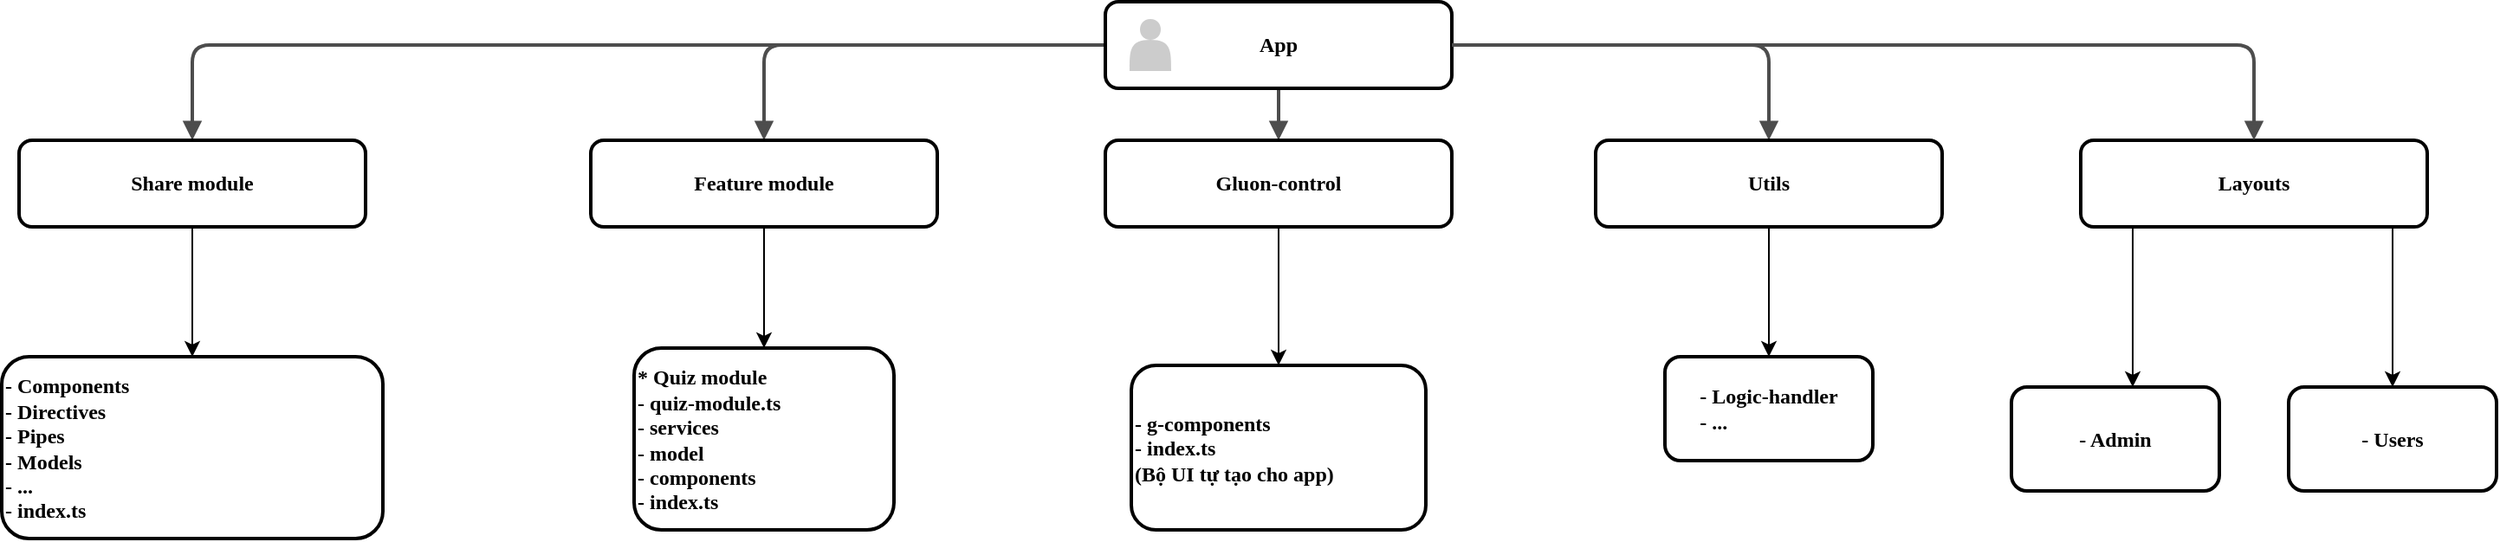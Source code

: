 <mxfile version="13.7.3" type="github">
  <diagram name="Page-1" id="19d8dcba-68ad-dc05-1034-9cf7b2a963f6">
    <mxGraphModel dx="1673" dy="896" grid="1" gridSize="10" guides="1" tooltips="1" connect="1" arrows="1" fold="1" page="1" pageScale="1" pageWidth="1100" pageHeight="850" background="#ffffff" math="0" shadow="0">
      <root>
        <mxCell id="0" />
        <mxCell id="1" parent="0" />
        <mxCell id="218ae93e1282097f-43" value="" style="edgeStyle=orthogonalEdgeStyle;rounded=1;html=1;labelBackgroundColor=none;endArrow=block;endFill=1;strokeColor=#4D4D4D;strokeWidth=2;fontFamily=Verdana;fontSize=12;fontStyle=1" parent="1" source="6257edae8c83ed4a-1" target="6257edae8c83ed4a-9" edge="1">
          <mxGeometry relative="1" as="geometry" />
        </mxCell>
        <mxCell id="218ae93e1282097f-44" value="" style="edgeStyle=orthogonalEdgeStyle;rounded=1;html=1;labelBackgroundColor=none;endArrow=block;endFill=1;strokeColor=#4D4D4D;strokeWidth=2;fontFamily=Verdana;fontSize=12;fontStyle=1" parent="1" source="6257edae8c83ed4a-1" target="218ae93e1282097f-2" edge="1">
          <mxGeometry relative="1" as="geometry" />
        </mxCell>
        <mxCell id="218ae93e1282097f-45" value="" style="edgeStyle=elbowEdgeStyle;rounded=1;html=1;labelBackgroundColor=none;endArrow=block;endFill=1;strokeColor=#4D4D4D;strokeWidth=2;fontFamily=Verdana;fontSize=12;fontStyle=1" parent="1" source="6257edae8c83ed4a-1" target="6257edae8c83ed4a-21" edge="1">
          <mxGeometry relative="1" as="geometry" />
        </mxCell>
        <mxCell id="218ae93e1282097f-46" value="" style="edgeStyle=orthogonalEdgeStyle;rounded=1;html=1;labelBackgroundColor=none;endArrow=block;endFill=1;strokeColor=#4D4D4D;strokeWidth=2;fontFamily=Verdana;fontSize=12;fontStyle=1" parent="1" source="6257edae8c83ed4a-1" target="218ae93e1282097f-8" edge="1">
          <mxGeometry relative="1" as="geometry" />
        </mxCell>
        <mxCell id="nzAxDNzZ-5YGUSqPQMZi-3" value="" style="edgeStyle=orthogonalEdgeStyle;rounded=0;orthogonalLoop=1;jettySize=auto;html=1;" edge="1" parent="1" source="218ae93e1282097f-8" target="nzAxDNzZ-5YGUSqPQMZi-2">
          <mxGeometry relative="1" as="geometry" />
        </mxCell>
        <mxCell id="218ae93e1282097f-8" value="Share module" style="whiteSpace=wrap;html=1;rounded=1;shadow=0;comic=0;strokeWidth=2;fontFamily=Verdana;align=center;fontSize=12;fontStyle=1" parent="1" vertex="1">
          <mxGeometry x="260" y="220" width="200" height="50" as="geometry" />
        </mxCell>
        <mxCell id="nzAxDNzZ-5YGUSqPQMZi-7" value="" style="edgeStyle=orthogonalEdgeStyle;rounded=0;orthogonalLoop=1;jettySize=auto;html=1;" edge="1" parent="1" source="6257edae8c83ed4a-9" target="nzAxDNzZ-5YGUSqPQMZi-6">
          <mxGeometry relative="1" as="geometry" />
        </mxCell>
        <mxCell id="6257edae8c83ed4a-9" value="Feature module" style="whiteSpace=wrap;html=1;rounded=1;shadow=0;comic=0;strokeWidth=2;fontFamily=Verdana;align=center;fontSize=12;fontStyle=1" parent="1" vertex="1">
          <mxGeometry x="590" y="220" width="200" height="50" as="geometry" />
        </mxCell>
        <mxCell id="nzAxDNzZ-5YGUSqPQMZi-5" value="" style="edgeStyle=orthogonalEdgeStyle;rounded=0;orthogonalLoop=1;jettySize=auto;html=1;" edge="1" parent="1" source="6257edae8c83ed4a-21" target="nzAxDNzZ-5YGUSqPQMZi-4">
          <mxGeometry relative="1" as="geometry" />
        </mxCell>
        <mxCell id="6257edae8c83ed4a-21" value="Gluon-control" style="whiteSpace=wrap;html=1;rounded=1;shadow=0;comic=0;strokeWidth=2;fontFamily=Verdana;align=center;fontSize=12;fontStyle=1" parent="1" vertex="1">
          <mxGeometry x="887" y="220" width="200" height="50" as="geometry" />
        </mxCell>
        <mxCell id="6257edae8c83ed4a-1" value="App" style="whiteSpace=wrap;html=1;rounded=1;shadow=0;comic=0;strokeWidth=2;fontFamily=Verdana;align=center;fontSize=12;fontStyle=1" parent="1" vertex="1">
          <mxGeometry x="887" y="140" width="200" height="50" as="geometry" />
        </mxCell>
        <mxCell id="6257edae8c83ed4a-2" value="" style="shape=actor;whiteSpace=wrap;html=1;rounded=0;shadow=0;comic=0;strokeWidth=1;fillColor=#CCCCCC;fontFamily=Verdana;align=center;strokeColor=none;fontSize=12;fontStyle=1" parent="1" vertex="1">
          <mxGeometry x="901" y="150" width="24" height="30" as="geometry" />
        </mxCell>
        <mxCell id="nzAxDNzZ-5YGUSqPQMZi-9" value="" style="edgeStyle=orthogonalEdgeStyle;rounded=0;orthogonalLoop=1;jettySize=auto;html=1;" edge="1" parent="1" source="218ae93e1282097f-2" target="nzAxDNzZ-5YGUSqPQMZi-8">
          <mxGeometry relative="1" as="geometry" />
        </mxCell>
        <mxCell id="218ae93e1282097f-2" value="Utils" style="whiteSpace=wrap;html=1;rounded=1;shadow=0;comic=0;strokeWidth=2;fontFamily=Verdana;align=center;fontSize=12;fontStyle=1" parent="1" vertex="1">
          <mxGeometry x="1170" y="220" width="200" height="50" as="geometry" />
        </mxCell>
        <mxCell id="nzAxDNzZ-5YGUSqPQMZi-2" value="- Components&lt;br&gt;- Directives&lt;br&gt;- Pipes&lt;br&gt;- Models&lt;br&gt;- ...&lt;br&gt;- index.ts" style="whiteSpace=wrap;html=1;rounded=1;shadow=0;fontFamily=Verdana;fontStyle=1;strokeWidth=2;comic=0;align=left;" vertex="1" parent="1">
          <mxGeometry x="250" y="345" width="220" height="105" as="geometry" />
        </mxCell>
        <mxCell id="nzAxDNzZ-5YGUSqPQMZi-4" value="- g-components&lt;br&gt;- index.ts&lt;br&gt;(Bộ UI tự tạo cho app)" style="whiteSpace=wrap;html=1;rounded=1;shadow=0;fontFamily=Verdana;fontStyle=1;strokeWidth=2;comic=0;align=left;" vertex="1" parent="1">
          <mxGeometry x="902" y="350" width="170" height="95" as="geometry" />
        </mxCell>
        <mxCell id="nzAxDNzZ-5YGUSqPQMZi-6" value="* Quiz module&lt;br&gt;- quiz-module.ts&lt;br&gt;- services&lt;br&gt;- model&lt;br&gt;- components&lt;br&gt;- index.ts" style="whiteSpace=wrap;html=1;rounded=1;shadow=0;fontFamily=Verdana;fontStyle=1;strokeWidth=2;comic=0;align=left;" vertex="1" parent="1">
          <mxGeometry x="615" y="340" width="150" height="105" as="geometry" />
        </mxCell>
        <mxCell id="nzAxDNzZ-5YGUSqPQMZi-8" value="&lt;div style=&quot;text-align: left&quot;&gt;&lt;span&gt;- Logic-handler&lt;/span&gt;&lt;/div&gt;&lt;div style=&quot;text-align: left&quot;&gt;&lt;span&gt;- ...&lt;/span&gt;&lt;/div&gt;" style="whiteSpace=wrap;html=1;rounded=1;shadow=0;fontFamily=Verdana;fontStyle=1;strokeWidth=2;comic=0;" vertex="1" parent="1">
          <mxGeometry x="1210" y="345" width="120" height="60" as="geometry" />
        </mxCell>
        <mxCell id="nzAxDNzZ-5YGUSqPQMZi-10" value="" style="edgeStyle=orthogonalEdgeStyle;rounded=0;orthogonalLoop=1;jettySize=auto;html=1;" edge="1" parent="1" source="nzAxDNzZ-5YGUSqPQMZi-11" target="nzAxDNzZ-5YGUSqPQMZi-12">
          <mxGeometry relative="1" as="geometry">
            <Array as="points">
              <mxPoint x="1480" y="320" />
              <mxPoint x="1480" y="320" />
            </Array>
          </mxGeometry>
        </mxCell>
        <mxCell id="nzAxDNzZ-5YGUSqPQMZi-11" value="Layouts" style="whiteSpace=wrap;html=1;rounded=1;shadow=0;comic=0;strokeWidth=2;fontFamily=Verdana;align=center;fontSize=12;fontStyle=1" vertex="1" parent="1">
          <mxGeometry x="1450" y="220" width="200" height="50" as="geometry" />
        </mxCell>
        <mxCell id="nzAxDNzZ-5YGUSqPQMZi-12" value="&lt;div style=&quot;text-align: left&quot;&gt;- Admin&lt;/div&gt;" style="whiteSpace=wrap;html=1;rounded=1;shadow=0;fontFamily=Verdana;fontStyle=1;strokeWidth=2;comic=0;" vertex="1" parent="1">
          <mxGeometry x="1410" y="362.5" width="120" height="60" as="geometry" />
        </mxCell>
        <mxCell id="nzAxDNzZ-5YGUSqPQMZi-13" value="" style="edgeStyle=orthogonalEdgeStyle;rounded=1;html=1;labelBackgroundColor=none;endArrow=block;endFill=1;strokeColor=#4D4D4D;strokeWidth=2;fontFamily=Verdana;fontSize=12;fontStyle=1;entryX=0.5;entryY=0;entryDx=0;entryDy=0;" edge="1" parent="1" source="6257edae8c83ed4a-1" target="nzAxDNzZ-5YGUSqPQMZi-11">
          <mxGeometry relative="1" as="geometry">
            <mxPoint x="1360" y="159.999" as="sourcePoint" />
            <mxPoint x="1542.941" y="214.94" as="targetPoint" />
          </mxGeometry>
        </mxCell>
        <mxCell id="nzAxDNzZ-5YGUSqPQMZi-14" value="&lt;div style=&quot;text-align: left&quot;&gt;&lt;span&gt;- Users&lt;/span&gt;&lt;/div&gt;" style="whiteSpace=wrap;html=1;rounded=1;shadow=0;fontFamily=Verdana;fontStyle=1;strokeWidth=2;comic=0;" vertex="1" parent="1">
          <mxGeometry x="1570" y="362.5" width="120" height="60" as="geometry" />
        </mxCell>
        <mxCell id="nzAxDNzZ-5YGUSqPQMZi-15" value="" style="edgeStyle=orthogonalEdgeStyle;rounded=0;orthogonalLoop=1;jettySize=auto;html=1;" edge="1" parent="1" source="nzAxDNzZ-5YGUSqPQMZi-11" target="nzAxDNzZ-5YGUSqPQMZi-14">
          <mxGeometry relative="1" as="geometry">
            <mxPoint x="1670.0" y="265" as="sourcePoint" />
            <mxPoint x="1670.0" y="340" as="targetPoint" />
            <Array as="points">
              <mxPoint x="1630" y="320" />
              <mxPoint x="1630" y="320" />
            </Array>
          </mxGeometry>
        </mxCell>
      </root>
    </mxGraphModel>
  </diagram>
</mxfile>
